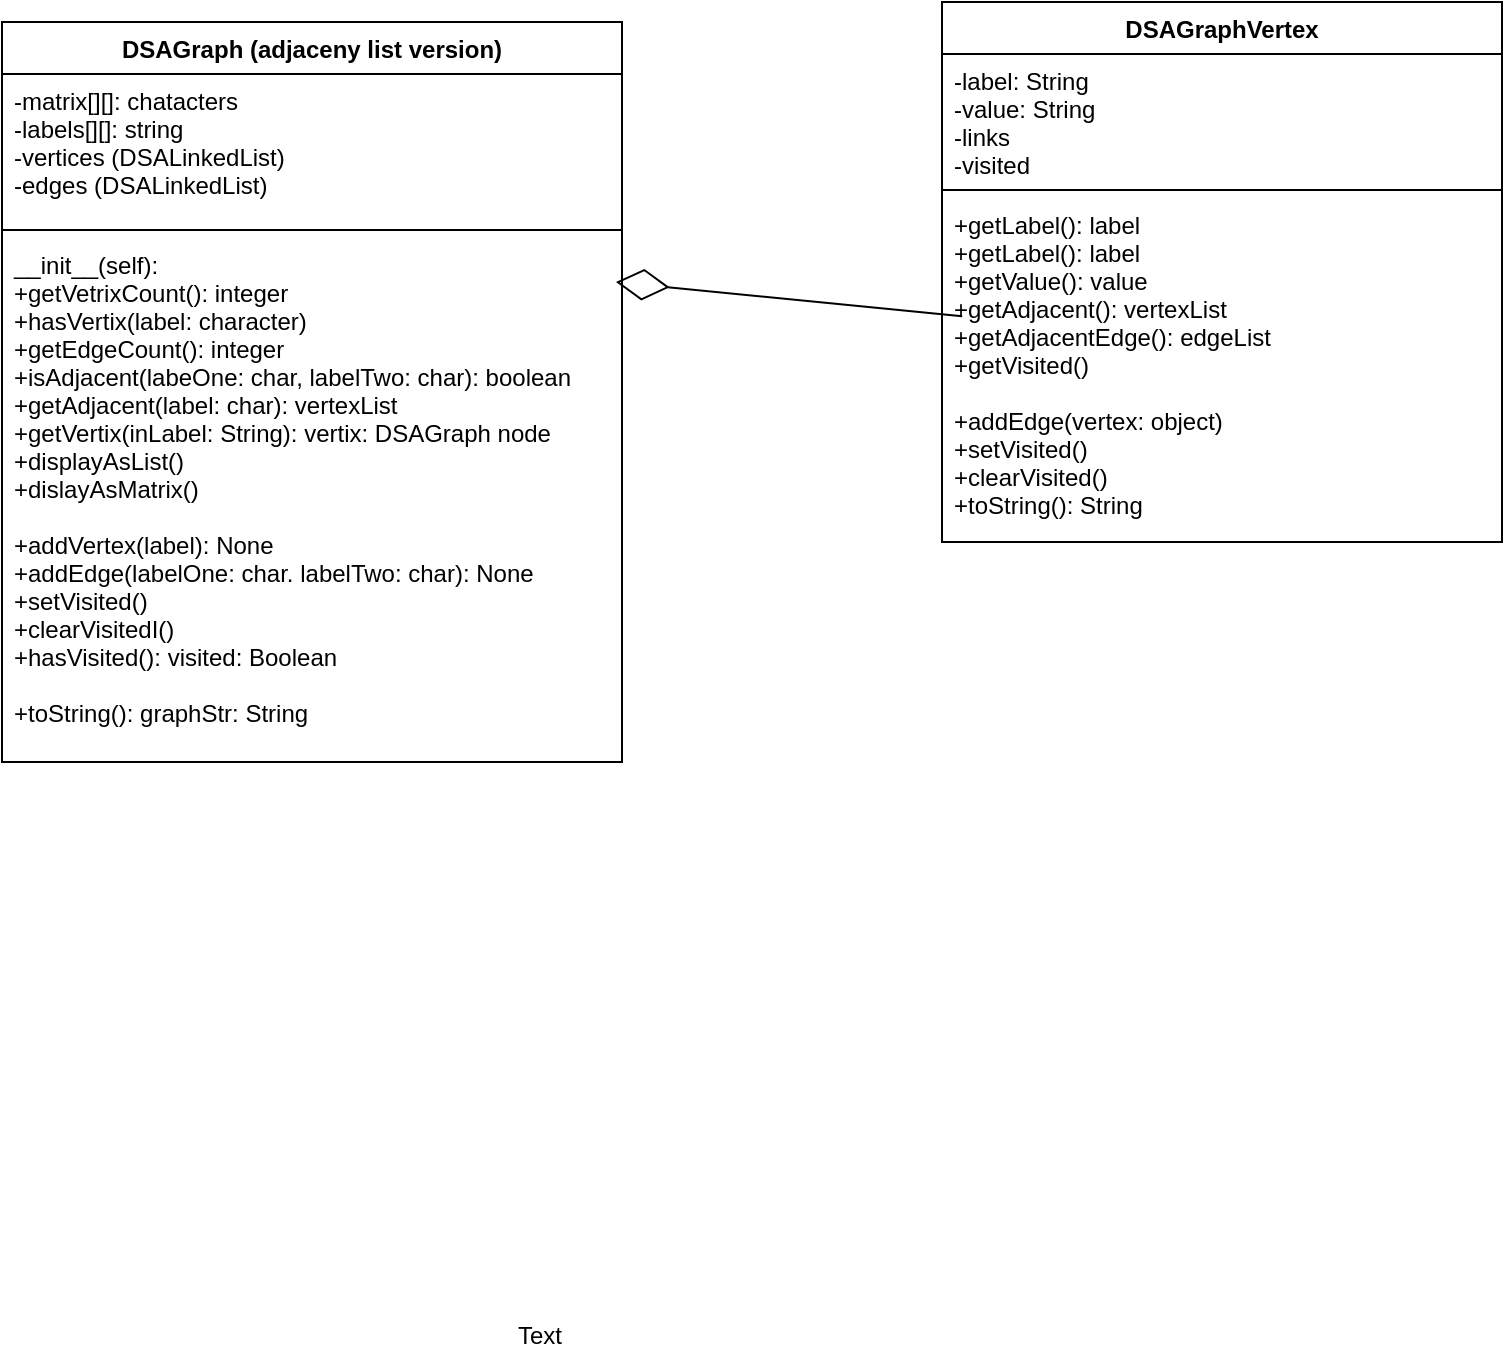 <mxfile version="11.2.9" type="device" pages="1"><diagram id="FNgzp-L36Krsh1Xsqyep" name="Page-1"><mxGraphModel dx="928" dy="586" grid="1" gridSize="10" guides="1" tooltips="1" connect="1" arrows="1" fold="1" page="1" pageScale="1" pageWidth="827" pageHeight="1169" math="0" shadow="0"><root><mxCell id="0"/><mxCell id="1" parent="0"/><mxCell id="l1scFK7gR8GRekKreIM3-5" value="DSAGraph (adjaceny list version)" style="swimlane;fontStyle=1;align=center;verticalAlign=top;childLayout=stackLayout;horizontal=1;startSize=26;horizontalStack=0;resizeParent=1;resizeParentMax=0;resizeLast=0;collapsible=1;marginBottom=0;" parent="1" vertex="1"><mxGeometry x="20" y="20" width="310" height="370" as="geometry"/></mxCell><mxCell id="l1scFK7gR8GRekKreIM3-6" value="-matrix[][]: chatacters&#xA;-labels[][]: string&#xA;-vertices (DSALinkedList)&#xA;-edges (DSALinkedList)&#xA;" style="text;strokeColor=none;fillColor=none;align=left;verticalAlign=top;spacingLeft=4;spacingRight=4;overflow=hidden;rotatable=0;points=[[0,0.5],[1,0.5]];portConstraint=eastwest;" parent="l1scFK7gR8GRekKreIM3-5" vertex="1"><mxGeometry y="26" width="310" height="74" as="geometry"/></mxCell><mxCell id="l1scFK7gR8GRekKreIM3-7" value="" style="line;strokeWidth=1;fillColor=none;align=left;verticalAlign=middle;spacingTop=-1;spacingLeft=3;spacingRight=3;rotatable=0;labelPosition=right;points=[];portConstraint=eastwest;" parent="l1scFK7gR8GRekKreIM3-5" vertex="1"><mxGeometry y="100" width="310" height="8" as="geometry"/></mxCell><mxCell id="l1scFK7gR8GRekKreIM3-8" value="__init__(self):&#xA;+getVetrixCount(): integer&#xA;+hasVertix(label: character)&#xA;+getEdgeCount(): integer&#xA;+isAdjacent(labeOne: char, labelTwo: char): boolean&#xA;+getAdjacent(label: char): vertexList&#xA;+getVertix(inLabel: String): vertix: DSAGraph node&#xA;+displayAsList()&#xA;+dislayAsMatrix()&#xA;&#xA;+addVertex(label): None&#xA;+addEdge(labelOne: char. labelTwo: char): None&#xA;+setVisited()&#xA;+clearVisitedI()&#xA;+hasVisited(): visited: Boolean&#xA;&#xA;+toString(): graphStr: String&#xA;" style="text;strokeColor=none;fillColor=none;align=left;verticalAlign=top;spacingLeft=4;spacingRight=4;overflow=hidden;rotatable=0;points=[[0,0.5],[1,0.5]];portConstraint=eastwest;" parent="l1scFK7gR8GRekKreIM3-5" vertex="1"><mxGeometry y="108" width="310" height="262" as="geometry"/></mxCell><mxCell id="l1scFK7gR8GRekKreIM3-19" value="DSAGraphVertex" style="swimlane;fontStyle=1;align=center;verticalAlign=top;childLayout=stackLayout;horizontal=1;startSize=26;horizontalStack=0;resizeParent=1;resizeParentMax=0;resizeLast=0;collapsible=1;marginBottom=0;" parent="1" vertex="1"><mxGeometry x="490" y="10" width="280" height="270" as="geometry"/></mxCell><mxCell id="l1scFK7gR8GRekKreIM3-20" value="-label: String&#xA;-value: String&#xA;-links&#xA;-visited&#xA;" style="text;strokeColor=none;fillColor=none;align=left;verticalAlign=top;spacingLeft=4;spacingRight=4;overflow=hidden;rotatable=0;points=[[0,0.5],[1,0.5]];portConstraint=eastwest;" parent="l1scFK7gR8GRekKreIM3-19" vertex="1"><mxGeometry y="26" width="280" height="64" as="geometry"/></mxCell><mxCell id="l1scFK7gR8GRekKreIM3-21" value="" style="line;strokeWidth=1;fillColor=none;align=left;verticalAlign=middle;spacingTop=-1;spacingLeft=3;spacingRight=3;rotatable=0;labelPosition=right;points=[];portConstraint=eastwest;" parent="l1scFK7gR8GRekKreIM3-19" vertex="1"><mxGeometry y="90" width="280" height="8" as="geometry"/></mxCell><mxCell id="l1scFK7gR8GRekKreIM3-22" value="+getLabel(): label&#xA;+getLabel(): label&#xA;+getValue(): value&#xA;+getAdjacent(): vertexList&#xA;+getAdjacentEdge(): edgeList&#xA;+getVisited()&#xA;&#xA;+addEdge(vertex: object)&#xA;+setVisited()&#xA;+clearVisited()&#xA;+toString(): String" style="text;strokeColor=none;fillColor=none;align=left;verticalAlign=top;spacingLeft=4;spacingRight=4;overflow=hidden;rotatable=0;points=[[0,0.5],[1,0.5]];portConstraint=eastwest;" parent="l1scFK7gR8GRekKreIM3-19" vertex="1"><mxGeometry y="98" width="280" height="172" as="geometry"/></mxCell><mxCell id="l1scFK7gR8GRekKreIM3-39" value="" style="endArrow=diamondThin;endFill=0;endSize=24;html=1;exitX=0.036;exitY=0.344;exitDx=0;exitDy=0;exitPerimeter=0;" parent="1" source="l1scFK7gR8GRekKreIM3-22" edge="1"><mxGeometry width="160" relative="1" as="geometry"><mxPoint x="490" y="160" as="sourcePoint"/><mxPoint x="327" y="150" as="targetPoint"/></mxGeometry></mxCell><mxCell id="l1scFK7gR8GRekKreIM3-45" value="Text" style="text;html=1;resizable=0;points=[];autosize=1;align=left;verticalAlign=top;spacingTop=-4;" parent="1" vertex="1"><mxGeometry x="276" y="667" width="40" height="10" as="geometry"/></mxCell></root></mxGraphModel></diagram></mxfile>